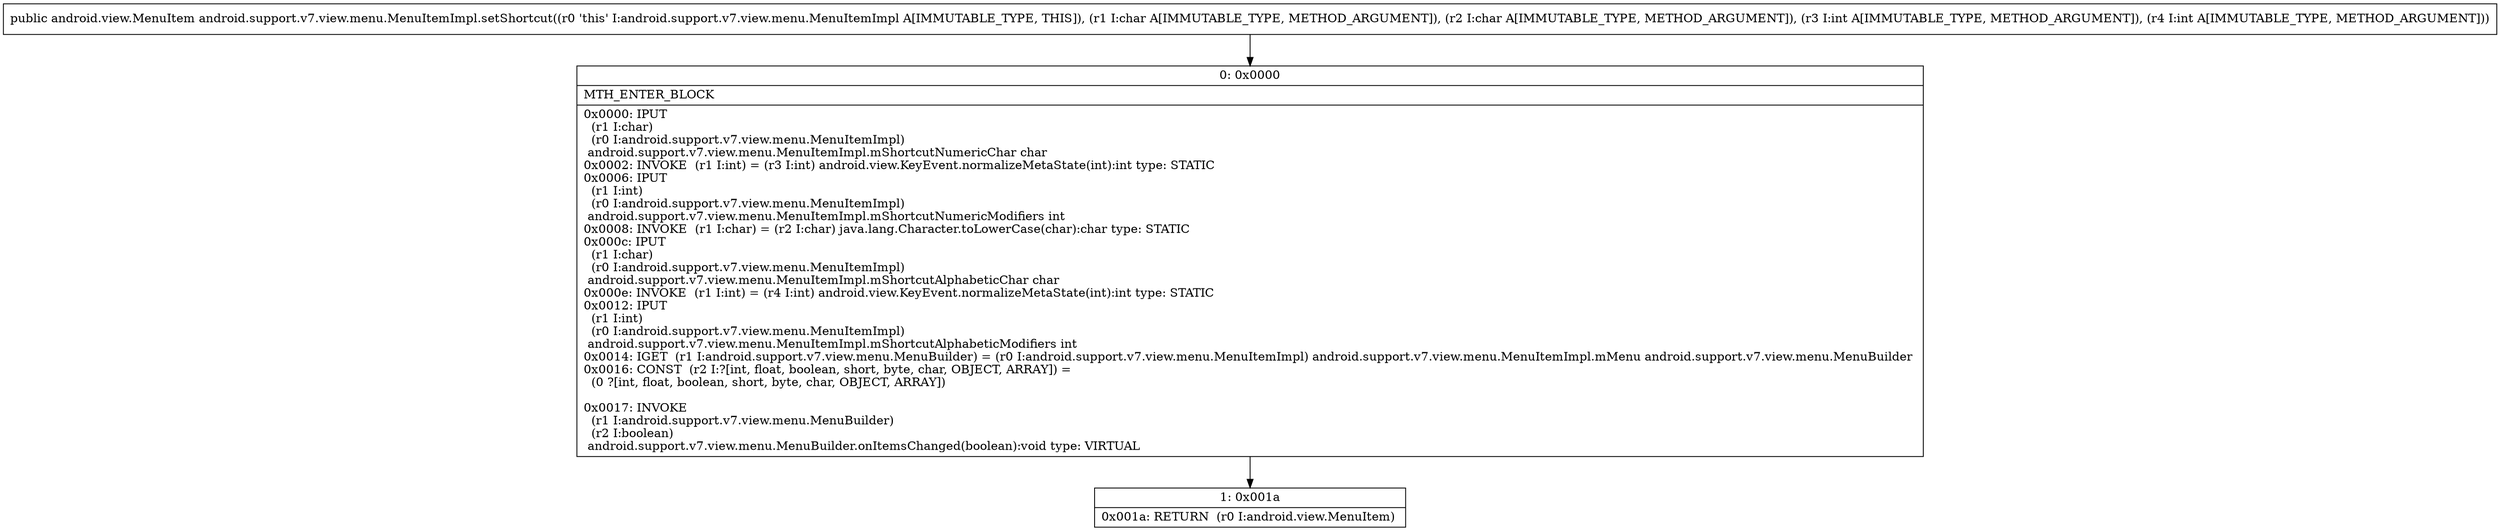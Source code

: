 digraph "CFG forandroid.support.v7.view.menu.MenuItemImpl.setShortcut(CCII)Landroid\/view\/MenuItem;" {
Node_0 [shape=record,label="{0\:\ 0x0000|MTH_ENTER_BLOCK\l|0x0000: IPUT  \l  (r1 I:char)\l  (r0 I:android.support.v7.view.menu.MenuItemImpl)\l android.support.v7.view.menu.MenuItemImpl.mShortcutNumericChar char \l0x0002: INVOKE  (r1 I:int) = (r3 I:int) android.view.KeyEvent.normalizeMetaState(int):int type: STATIC \l0x0006: IPUT  \l  (r1 I:int)\l  (r0 I:android.support.v7.view.menu.MenuItemImpl)\l android.support.v7.view.menu.MenuItemImpl.mShortcutNumericModifiers int \l0x0008: INVOKE  (r1 I:char) = (r2 I:char) java.lang.Character.toLowerCase(char):char type: STATIC \l0x000c: IPUT  \l  (r1 I:char)\l  (r0 I:android.support.v7.view.menu.MenuItemImpl)\l android.support.v7.view.menu.MenuItemImpl.mShortcutAlphabeticChar char \l0x000e: INVOKE  (r1 I:int) = (r4 I:int) android.view.KeyEvent.normalizeMetaState(int):int type: STATIC \l0x0012: IPUT  \l  (r1 I:int)\l  (r0 I:android.support.v7.view.menu.MenuItemImpl)\l android.support.v7.view.menu.MenuItemImpl.mShortcutAlphabeticModifiers int \l0x0014: IGET  (r1 I:android.support.v7.view.menu.MenuBuilder) = (r0 I:android.support.v7.view.menu.MenuItemImpl) android.support.v7.view.menu.MenuItemImpl.mMenu android.support.v7.view.menu.MenuBuilder \l0x0016: CONST  (r2 I:?[int, float, boolean, short, byte, char, OBJECT, ARRAY]) = \l  (0 ?[int, float, boolean, short, byte, char, OBJECT, ARRAY])\l \l0x0017: INVOKE  \l  (r1 I:android.support.v7.view.menu.MenuBuilder)\l  (r2 I:boolean)\l android.support.v7.view.menu.MenuBuilder.onItemsChanged(boolean):void type: VIRTUAL \l}"];
Node_1 [shape=record,label="{1\:\ 0x001a|0x001a: RETURN  (r0 I:android.view.MenuItem) \l}"];
MethodNode[shape=record,label="{public android.view.MenuItem android.support.v7.view.menu.MenuItemImpl.setShortcut((r0 'this' I:android.support.v7.view.menu.MenuItemImpl A[IMMUTABLE_TYPE, THIS]), (r1 I:char A[IMMUTABLE_TYPE, METHOD_ARGUMENT]), (r2 I:char A[IMMUTABLE_TYPE, METHOD_ARGUMENT]), (r3 I:int A[IMMUTABLE_TYPE, METHOD_ARGUMENT]), (r4 I:int A[IMMUTABLE_TYPE, METHOD_ARGUMENT])) }"];
MethodNode -> Node_0;
Node_0 -> Node_1;
}

